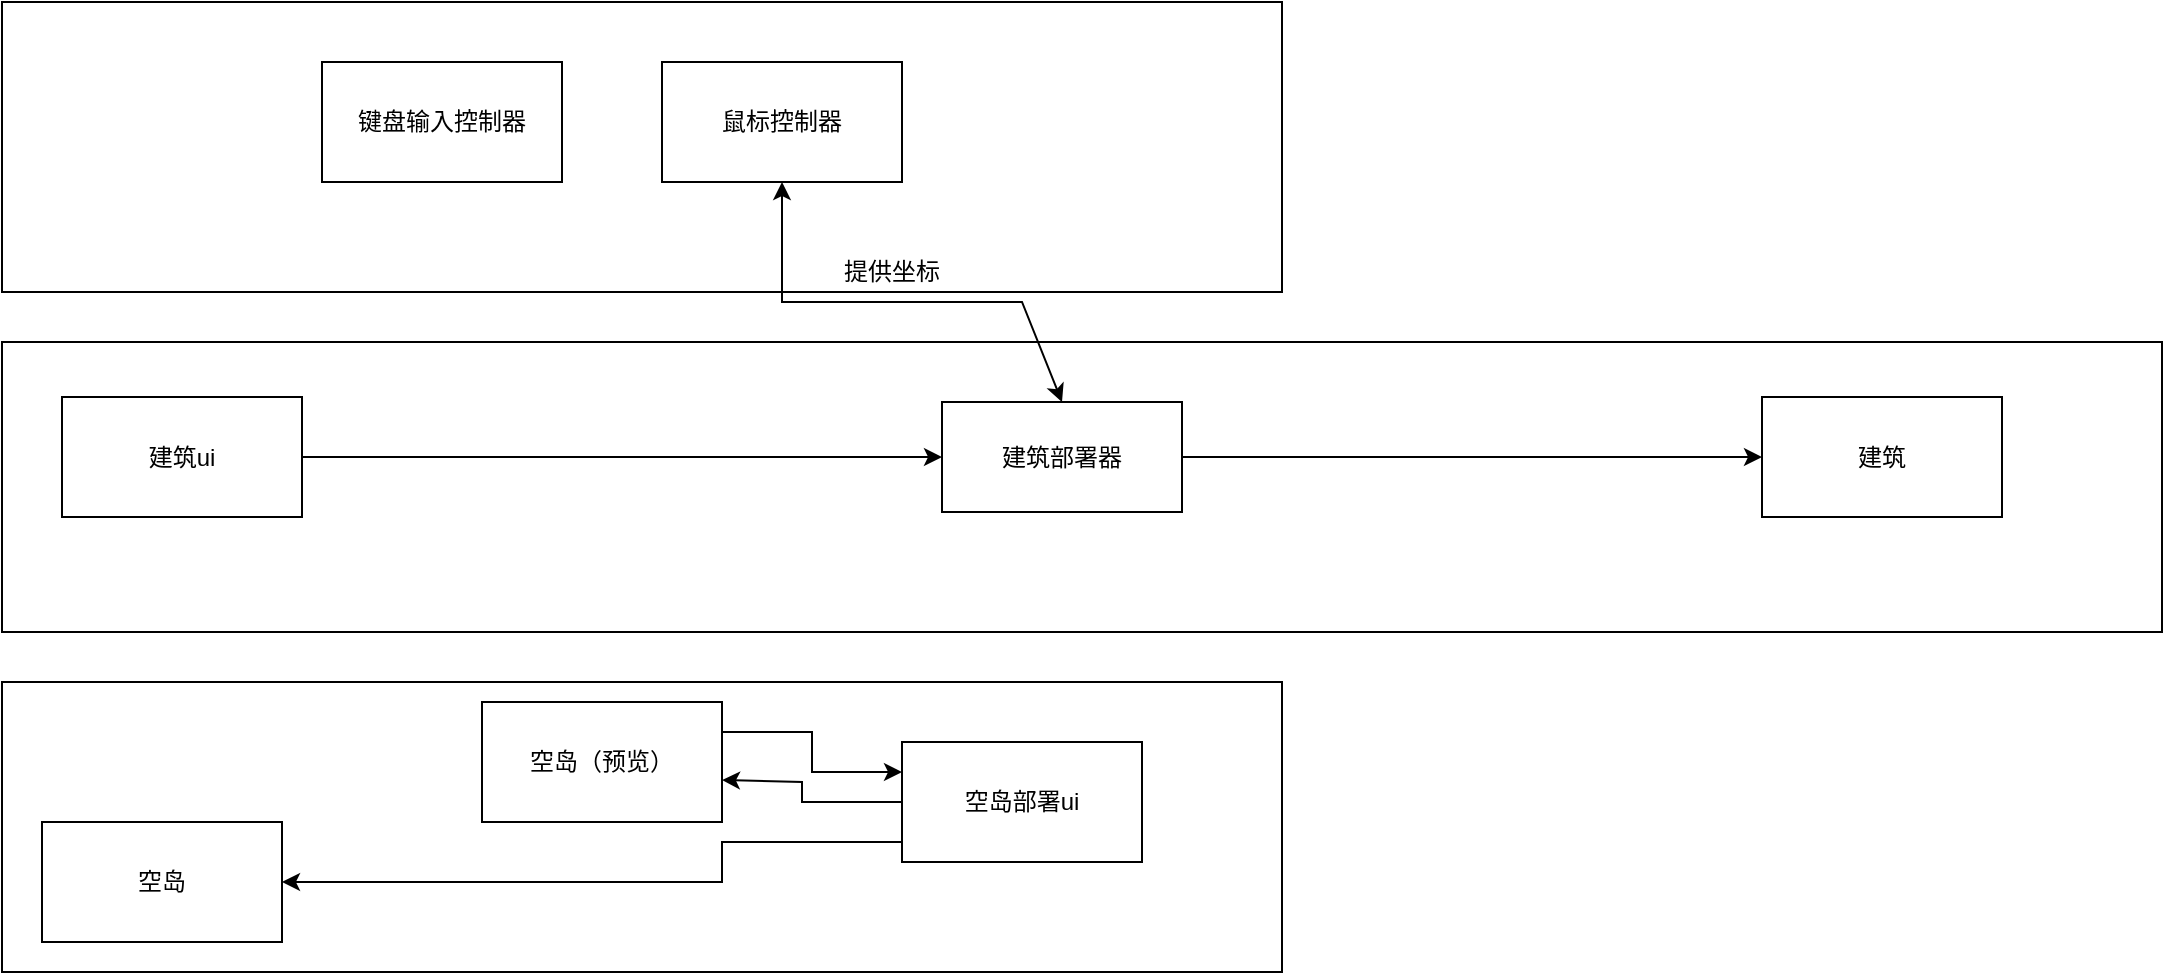 <mxfile version="22.0.6" type="github">
  <diagram name="第 1 页" id="jvzoNOqtIQZwXLVlRyVT">
    <mxGraphModel dx="2074" dy="1110" grid="1" gridSize="10" guides="1" tooltips="1" connect="1" arrows="1" fold="1" page="1" pageScale="1" pageWidth="1169" pageHeight="1654" math="0" shadow="0">
      <root>
        <mxCell id="0" />
        <mxCell id="1" parent="0" />
        <mxCell id="yLVTcWyCXQQpZM72ggf0-4" value="" style="rounded=0;whiteSpace=wrap;html=1;" vertex="1" parent="1">
          <mxGeometry x="90" y="290" width="640" height="145" as="geometry" />
        </mxCell>
        <mxCell id="yLVTcWyCXQQpZM72ggf0-3" value="" style="rounded=0;whiteSpace=wrap;html=1;" vertex="1" parent="1">
          <mxGeometry x="90" y="630" width="640" height="145" as="geometry" />
        </mxCell>
        <mxCell id="yLVTcWyCXQQpZM72ggf0-2" value="" style="rounded=0;whiteSpace=wrap;html=1;" vertex="1" parent="1">
          <mxGeometry x="90" y="460" width="1080" height="145" as="geometry" />
        </mxCell>
        <mxCell id="5YAuUr7-EFnRyluyOnAY-1" value="键盘输入控制器" style="rounded=0;whiteSpace=wrap;html=1;" parent="1" vertex="1">
          <mxGeometry x="250" y="320" width="120" height="60" as="geometry" />
        </mxCell>
        <mxCell id="5YAuUr7-EFnRyluyOnAY-2" value="鼠标控制器" style="rounded=0;whiteSpace=wrap;html=1;" parent="1" vertex="1">
          <mxGeometry x="420" y="320" width="120" height="60" as="geometry" />
        </mxCell>
        <mxCell id="5YAuUr7-EFnRyluyOnAY-3" value="建筑ui" style="rounded=0;whiteSpace=wrap;html=1;" parent="1" vertex="1">
          <mxGeometry x="120" y="487.5" width="120" height="60" as="geometry" />
        </mxCell>
        <mxCell id="5YAuUr7-EFnRyluyOnAY-10" value="" style="edgeStyle=orthogonalEdgeStyle;rounded=0;orthogonalLoop=1;jettySize=auto;html=1;exitX=1;exitY=0.25;exitDx=0;exitDy=0;entryX=0;entryY=0.25;entryDx=0;entryDy=0;" parent="1" source="5YAuUr7-EFnRyluyOnAY-5" target="5YAuUr7-EFnRyluyOnAY-9" edge="1">
          <mxGeometry relative="1" as="geometry" />
        </mxCell>
        <mxCell id="5YAuUr7-EFnRyluyOnAY-5" value="空岛（预览）" style="rounded=0;whiteSpace=wrap;html=1;" parent="1" vertex="1">
          <mxGeometry x="330" y="640" width="120" height="60" as="geometry" />
        </mxCell>
        <mxCell id="yLVTcWyCXQQpZM72ggf0-11" value="" style="edgeStyle=orthogonalEdgeStyle;rounded=0;orthogonalLoop=1;jettySize=auto;html=1;" edge="1" parent="1" source="5YAuUr7-EFnRyluyOnAY-6" target="yLVTcWyCXQQpZM72ggf0-10">
          <mxGeometry relative="1" as="geometry" />
        </mxCell>
        <mxCell id="5YAuUr7-EFnRyluyOnAY-6" value="建筑部署器" style="rounded=0;whiteSpace=wrap;html=1;" parent="1" vertex="1">
          <mxGeometry x="560" y="490" width="120" height="55" as="geometry" />
        </mxCell>
        <mxCell id="5YAuUr7-EFnRyluyOnAY-7" value="" style="endArrow=classic;html=1;rounded=0;exitX=1;exitY=0.5;exitDx=0;exitDy=0;entryX=0;entryY=0.5;entryDx=0;entryDy=0;" parent="1" source="5YAuUr7-EFnRyluyOnAY-3" target="5YAuUr7-EFnRyluyOnAY-6" edge="1">
          <mxGeometry width="50" height="50" relative="1" as="geometry">
            <mxPoint x="660" y="830" as="sourcePoint" />
            <mxPoint x="710" y="780" as="targetPoint" />
          </mxGeometry>
        </mxCell>
        <mxCell id="5YAuUr7-EFnRyluyOnAY-9" value="空岛部署ui" style="whiteSpace=wrap;html=1;rounded=0;" parent="1" vertex="1">
          <mxGeometry x="540" y="660" width="120" height="60" as="geometry" />
        </mxCell>
        <mxCell id="5YAuUr7-EFnRyluyOnAY-15" value="" style="endArrow=classic;startArrow=classic;html=1;rounded=0;exitX=0.5;exitY=1;exitDx=0;exitDy=0;entryX=0.5;entryY=0;entryDx=0;entryDy=0;" parent="1" source="5YAuUr7-EFnRyluyOnAY-2" target="5YAuUr7-EFnRyluyOnAY-6" edge="1">
          <mxGeometry width="50" height="50" relative="1" as="geometry">
            <mxPoint x="660" y="660" as="sourcePoint" />
            <mxPoint x="710" y="610" as="targetPoint" />
            <Array as="points">
              <mxPoint x="480" y="440" />
              <mxPoint x="600" y="440" />
            </Array>
          </mxGeometry>
        </mxCell>
        <mxCell id="5YAuUr7-EFnRyluyOnAY-17" value="提供坐标" style="text;html=1;strokeColor=none;fillColor=none;align=center;verticalAlign=middle;whiteSpace=wrap;rounded=0;" parent="1" vertex="1">
          <mxGeometry x="505" y="410" width="60" height="30" as="geometry" />
        </mxCell>
        <mxCell id="yLVTcWyCXQQpZM72ggf0-5" value="空岛" style="rounded=0;whiteSpace=wrap;html=1;" vertex="1" parent="1">
          <mxGeometry x="110" y="700" width="120" height="60" as="geometry" />
        </mxCell>
        <mxCell id="yLVTcWyCXQQpZM72ggf0-8" value="" style="endArrow=classic;html=1;rounded=0;exitX=0;exitY=0.5;exitDx=0;exitDy=0;entryX=1;entryY=0.65;entryDx=0;entryDy=0;entryPerimeter=0;" edge="1" parent="1" source="5YAuUr7-EFnRyluyOnAY-9" target="5YAuUr7-EFnRyluyOnAY-5">
          <mxGeometry width="50" height="50" relative="1" as="geometry">
            <mxPoint x="680" y="730" as="sourcePoint" />
            <mxPoint x="730" y="680" as="targetPoint" />
            <Array as="points">
              <mxPoint x="490" y="690" />
              <mxPoint x="490" y="680" />
            </Array>
          </mxGeometry>
        </mxCell>
        <mxCell id="yLVTcWyCXQQpZM72ggf0-9" value="" style="endArrow=classic;html=1;rounded=0;entryX=1;entryY=0.5;entryDx=0;entryDy=0;" edge="1" parent="1" target="yLVTcWyCXQQpZM72ggf0-5">
          <mxGeometry width="50" height="50" relative="1" as="geometry">
            <mxPoint x="540" y="710" as="sourcePoint" />
            <mxPoint x="500" y="730.001" as="targetPoint" />
            <Array as="points">
              <mxPoint x="450" y="710" />
              <mxPoint x="450" y="730" />
            </Array>
          </mxGeometry>
        </mxCell>
        <mxCell id="yLVTcWyCXQQpZM72ggf0-10" value="建筑" style="whiteSpace=wrap;html=1;rounded=0;" vertex="1" parent="1">
          <mxGeometry x="970" y="487.5" width="120" height="60" as="geometry" />
        </mxCell>
      </root>
    </mxGraphModel>
  </diagram>
</mxfile>
